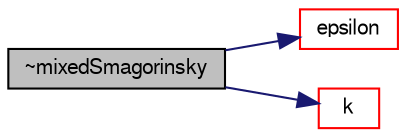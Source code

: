 digraph "~mixedSmagorinsky"
{
  bgcolor="transparent";
  edge [fontname="FreeSans",fontsize="10",labelfontname="FreeSans",labelfontsize="10"];
  node [fontname="FreeSans",fontsize="10",shape=record];
  rankdir="LR";
  Node2 [label="~mixedSmagorinsky",height=0.2,width=0.4,color="black", fillcolor="grey75", style="filled", fontcolor="black"];
  Node2 -> Node3 [color="midnightblue",fontsize="10",style="solid",fontname="FreeSans"];
  Node3 [label="epsilon",height=0.2,width=0.4,color="red",URL="$a30882.html#a7593db4148b0ba5155861a0292ec9c32",tooltip="Return the SGS turbulent disipation rate. "];
  Node2 -> Node21 [color="midnightblue",fontsize="10",style="solid",fontname="FreeSans"];
  Node21 [label="k",height=0.2,width=0.4,color="red",URL="$a30882.html#a2e01d66cd4db498fd5e869ea66925978",tooltip="Return the SGS turbulent kinetic energy. "];
}

